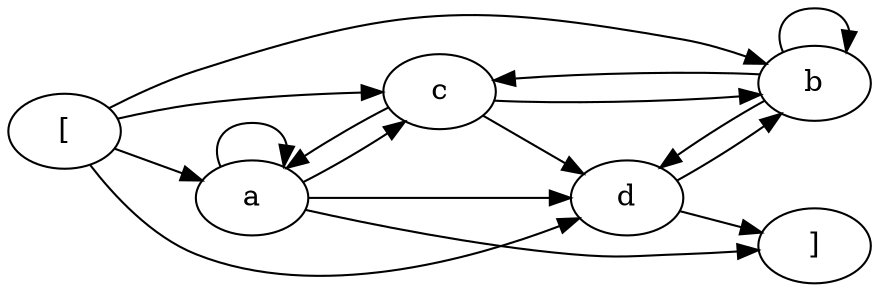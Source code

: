digraph G {
rankdir = LR
label = "";
esg0_vertex0 -> esg0_vertex1;
esg0_vertex0 -> esg0_vertex2;
esg0_vertex0 -> esg0_vertex3;
esg0_vertex0 -> esg0_vertex4;
esg0_vertex4 -> esg0_vertex5;
esg0_vertex1 -> esg0_vertex5;
esg0_vertex2 -> esg0_vertex3;
esg0_vertex3 -> esg0_vertex4;
esg0_vertex1 -> esg0_vertex3;
esg0_vertex2 -> esg0_vertex4;
esg0_vertex1 -> esg0_vertex4;
esg0_vertex3 -> esg0_vertex1;
esg0_vertex4 -> esg0_vertex2;
esg0_vertex3 -> esg0_vertex2;
esg0_vertex1 -> esg0_vertex1;
esg0_vertex2 -> esg0_vertex2;
esg0_vertex0 [label = "["]
esg0_vertex1 [label = "a"]
esg0_vertex2 [label = "b"]
esg0_vertex3 [label = "c"]
esg0_vertex4 [label = "d"]
esg0_vertex5 [label = "]"]
}
